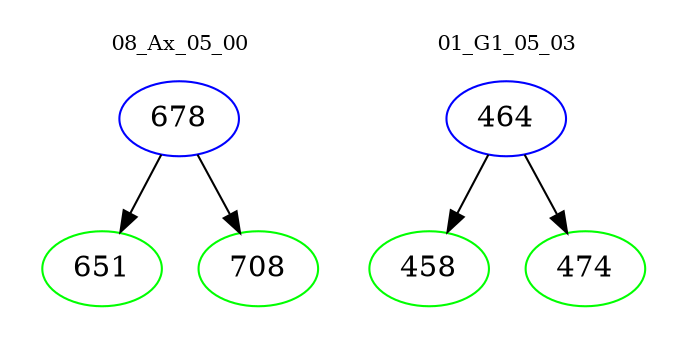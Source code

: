 digraph{
subgraph cluster_0 {
color = white
label = "08_Ax_05_00";
fontsize=10;
T0_678 [label="678", color="blue"]
T0_678 -> T0_651 [color="black"]
T0_651 [label="651", color="green"]
T0_678 -> T0_708 [color="black"]
T0_708 [label="708", color="green"]
}
subgraph cluster_1 {
color = white
label = "01_G1_05_03";
fontsize=10;
T1_464 [label="464", color="blue"]
T1_464 -> T1_458 [color="black"]
T1_458 [label="458", color="green"]
T1_464 -> T1_474 [color="black"]
T1_474 [label="474", color="green"]
}
}
